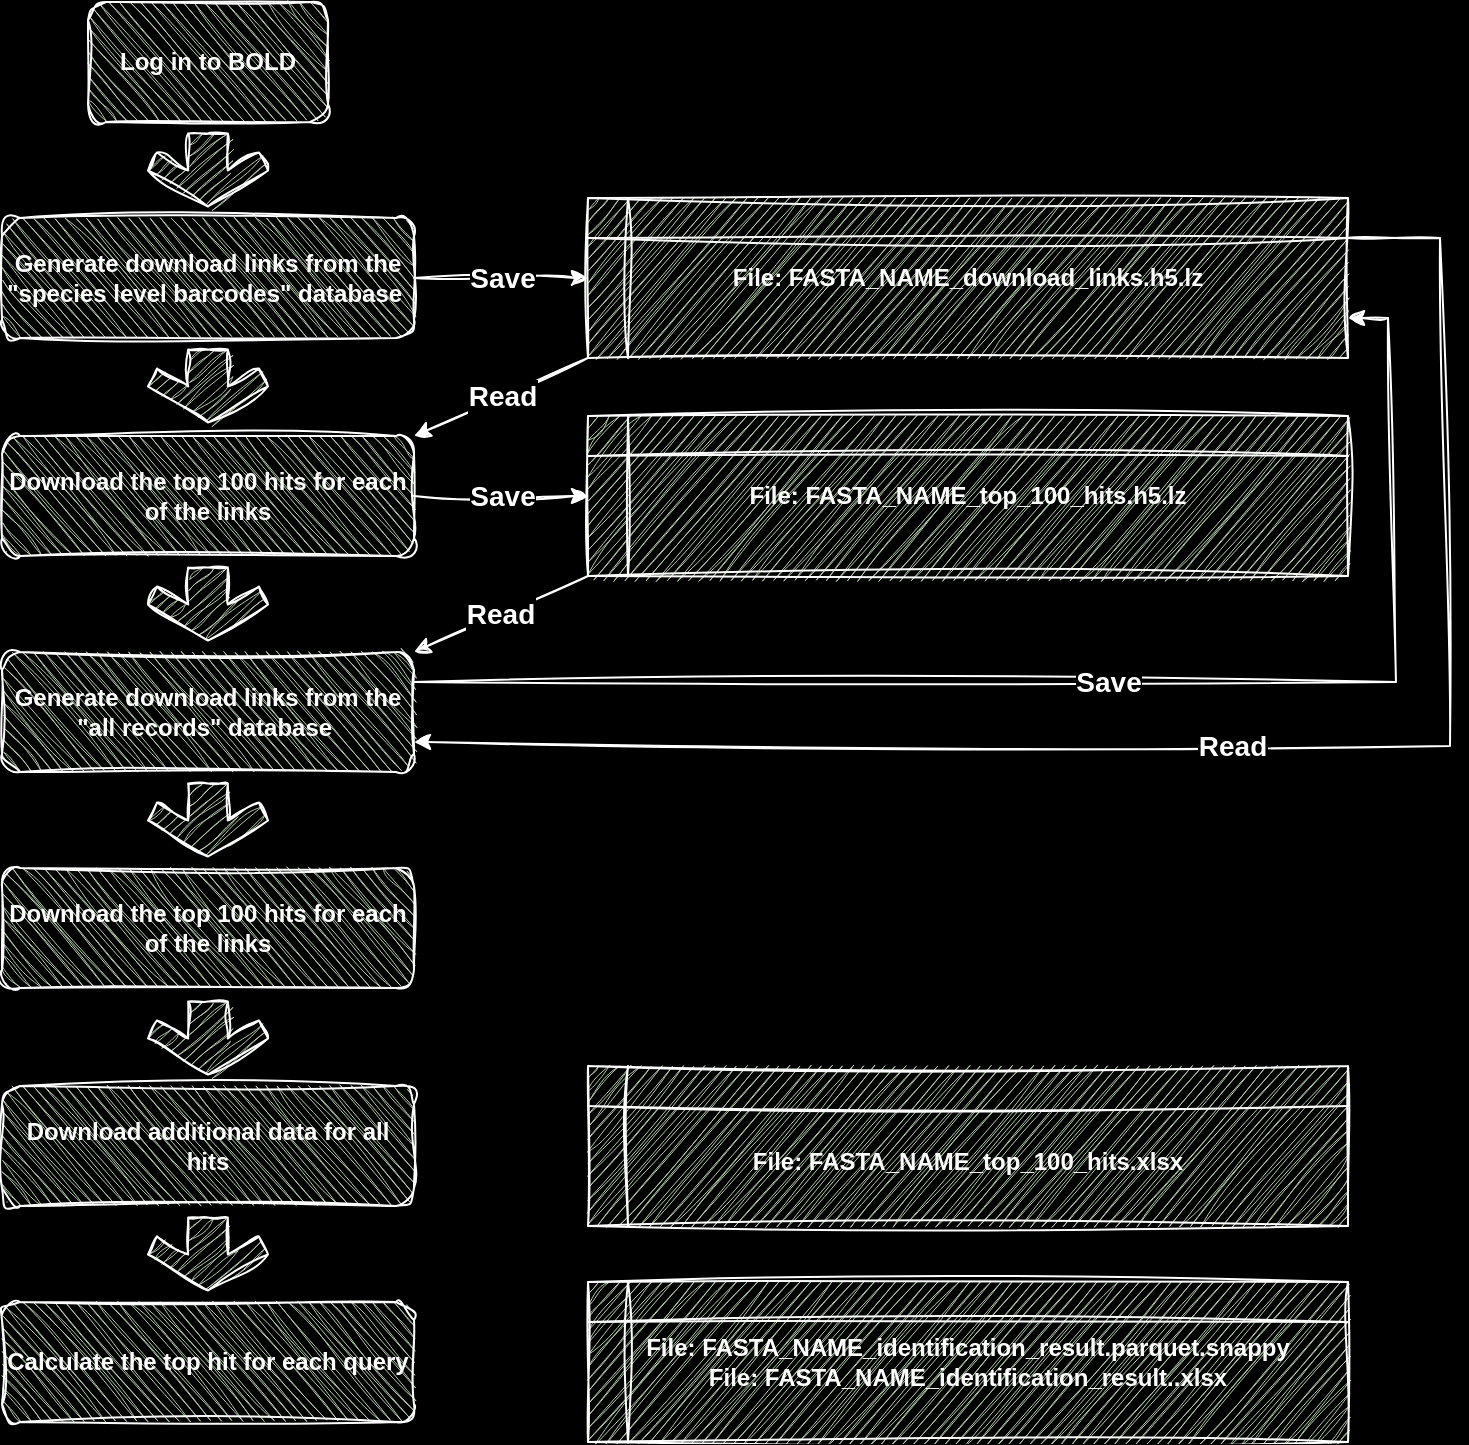 <mxfile version="24.4.9" type="github">
  <diagram name="Seite-1" id="E304glDuHv-My9nMEjOT">
    <mxGraphModel dx="1027" dy="913" grid="0" gridSize="10" guides="1" tooltips="1" connect="1" arrows="1" fold="1" page="1" pageScale="1" pageWidth="827" pageHeight="1169" background="#000000" math="0" shadow="0">
      <root>
        <mxCell id="0" />
        <mxCell id="1" parent="0" />
        <mxCell id="v3sZ_OI-lQdHN_WBkO5k-1" value="&lt;b&gt;&lt;font color=&quot;#ffffff&quot; face=&quot;Helvetica&quot;&gt;Log in to BOLD&lt;/font&gt;&lt;/b&gt;" style="rounded=1;whiteSpace=wrap;html=1;flipV=1;labelBackgroundColor=none;fillColor=#B2C9AB;strokeColor=#ffffff;fontColor=#000000;glass=0;shadow=0;sketch=1;curveFitting=1;jiggle=2;" parent="1" vertex="1">
          <mxGeometry x="80" y="40" width="120" height="60" as="geometry" />
        </mxCell>
        <mxCell id="v3sZ_OI-lQdHN_WBkO5k-2" value="&lt;b&gt;&lt;font color=&quot;#ffffff&quot;&gt;Generate download links from the &quot;species level barcodes&quot; database&amp;nbsp;&lt;/font&gt;&lt;/b&gt;" style="rounded=1;whiteSpace=wrap;html=1;flipV=1;labelBackgroundColor=none;fillColor=#B2C9AB;strokeColor=#ffffff;fontColor=#000000;sketch=1;curveFitting=1;jiggle=2;" parent="1" vertex="1">
          <mxGeometry x="37" y="148" width="206" height="60" as="geometry" />
        </mxCell>
        <mxCell id="v3sZ_OI-lQdHN_WBkO5k-3" value="&lt;b&gt;&lt;font color=&quot;#ffffff&quot;&gt;Download the top 100 hits for each of the links&lt;/font&gt;&lt;/b&gt;" style="rounded=1;whiteSpace=wrap;html=1;flipV=1;labelBackgroundColor=none;fillColor=#B2C9AB;strokeColor=#ffffff;fontColor=#000000;sketch=1;curveFitting=1;jiggle=2;" parent="1" vertex="1">
          <mxGeometry x="37" y="257" width="206" height="60" as="geometry" />
        </mxCell>
        <mxCell id="v3sZ_OI-lQdHN_WBkO5k-12" value="&lt;b&gt;&lt;font color=&quot;#ffffff&quot;&gt;File: FASTA_NAME_download_links.h5.lz&lt;/font&gt;&lt;/b&gt;" style="shape=internalStorage;whiteSpace=wrap;html=1;backgroundOutline=1;labelBackgroundColor=none;fillColor=#B2C9AB;strokeColor=#FFFFFF;fontColor=#000000;sketch=1;curveFitting=1;jiggle=2;" parent="1" vertex="1">
          <mxGeometry x="330" y="138" width="380" height="80" as="geometry" />
        </mxCell>
        <mxCell id="v3sZ_OI-lQdHN_WBkO5k-24" value="&lt;b&gt;&lt;font color=&quot;#ffffff&quot;&gt;File: FASTA_NAME_top_100_hits.h5.lz&lt;/font&gt;&lt;/b&gt;" style="shape=internalStorage;whiteSpace=wrap;html=1;backgroundOutline=1;labelBackgroundColor=none;fillColor=#B2C9AB;strokeColor=#FFFFFF;fontColor=#000000;sketch=1;curveFitting=1;jiggle=2;" parent="1" vertex="1">
          <mxGeometry x="330" y="247" width="380" height="80" as="geometry" />
        </mxCell>
        <mxCell id="v3sZ_OI-lQdHN_WBkO5k-28" value="" style="html=1;shadow=0;dashed=0;align=center;verticalAlign=middle;shape=mxgraph.arrows2.sharpArrow2;dy1=0.67;dx1=18;dx2=18;dy3=0.15;dx3=27;notch=0;rotation=90;flipV=1;labelBackgroundColor=none;fillColor=#B2C9AB;strokeColor=#ffffff;fontColor=#46495D;sketch=1;curveFitting=1;jiggle=2;" parent="1" vertex="1">
          <mxGeometry x="121.75" y="94" width="36.5" height="60" as="geometry" />
        </mxCell>
        <mxCell id="v3sZ_OI-lQdHN_WBkO5k-29" value="" style="html=1;shadow=0;dashed=0;align=center;verticalAlign=middle;shape=mxgraph.arrows2.sharpArrow2;dy1=0.67;dx1=18;dx2=18;dy3=0.15;dx3=27;notch=0;rotation=90;flipV=1;labelBackgroundColor=none;fillColor=#B2C9AB;strokeColor=#ffffff;fontColor=#46495D;sketch=1;curveFitting=1;jiggle=2;" parent="1" vertex="1">
          <mxGeometry x="121.75" y="202" width="36.5" height="60" as="geometry" />
        </mxCell>
        <mxCell id="qcUZMT7_kW-sap-ayvWj-1" value="&lt;b&gt;&lt;font color=&quot;#ffffff&quot;&gt;Generate download links from the &quot;all records&quot; database&amp;nbsp;&lt;/font&gt;&lt;/b&gt;" style="rounded=1;whiteSpace=wrap;html=1;flipV=1;labelBackgroundColor=none;fillColor=#B2C9AB;strokeColor=#ffffff;fontColor=#000000;sketch=1;curveFitting=1;jiggle=2;" parent="1" vertex="1">
          <mxGeometry x="37" y="365" width="206" height="60" as="geometry" />
        </mxCell>
        <mxCell id="qcUZMT7_kW-sap-ayvWj-2" value="" style="html=1;shadow=0;dashed=0;align=center;verticalAlign=middle;shape=mxgraph.arrows2.sharpArrow2;dy1=0.67;dx1=18;dx2=18;dy3=0.15;dx3=27;notch=0;rotation=90;flipV=1;labelBackgroundColor=none;fillColor=#B2C9AB;strokeColor=#ffffff;fontColor=#46495D;sketch=1;curveFitting=1;jiggle=2;" parent="1" vertex="1">
          <mxGeometry x="121.75" y="311" width="36.5" height="60" as="geometry" />
        </mxCell>
        <mxCell id="qcUZMT7_kW-sap-ayvWj-12" value="&lt;b&gt;&lt;font color=&quot;#ffffff&quot;&gt;Download the top 100 hits for each of the links&lt;/font&gt;&lt;/b&gt;" style="rounded=1;whiteSpace=wrap;html=1;flipV=1;labelBackgroundColor=none;fillColor=#B2C9AB;strokeColor=#ffffff;fontColor=#000000;sketch=1;curveFitting=1;jiggle=2;" parent="1" vertex="1">
          <mxGeometry x="37" y="473" width="206" height="60" as="geometry" />
        </mxCell>
        <mxCell id="qcUZMT7_kW-sap-ayvWj-13" value="" style="html=1;shadow=0;dashed=0;align=center;verticalAlign=middle;shape=mxgraph.arrows2.sharpArrow2;dy1=0.67;dx1=18;dx2=18;dy3=0.15;dx3=27;notch=0;rotation=90;flipV=1;labelBackgroundColor=none;fillColor=#B2C9AB;strokeColor=#ffffff;fontColor=#46495D;sketch=1;curveFitting=1;jiggle=2;" parent="1" vertex="1">
          <mxGeometry x="121.75" y="419" width="36.5" height="60" as="geometry" />
        </mxCell>
        <mxCell id="qcUZMT7_kW-sap-ayvWj-19" value="" style="html=1;shadow=0;dashed=0;align=center;verticalAlign=middle;shape=mxgraph.arrows2.sharpArrow2;dy1=0.67;dx1=18;dx2=18;dy3=0.15;dx3=27;notch=0;rotation=90;flipV=1;labelBackgroundColor=none;fillColor=#B2C9AB;strokeColor=#ffffff;fontColor=#46495D;sketch=1;curveFitting=1;jiggle=2;" parent="1" vertex="1">
          <mxGeometry x="121.75" y="528" width="36.5" height="60" as="geometry" />
        </mxCell>
        <mxCell id="qcUZMT7_kW-sap-ayvWj-20" value="&lt;b&gt;&lt;font color=&quot;#ffffff&quot;&gt;Download additional data for all hits&lt;/font&gt;&lt;/b&gt;" style="rounded=1;whiteSpace=wrap;html=1;flipV=1;labelBackgroundColor=none;fillColor=#B2C9AB;strokeColor=#ffffff;fontColor=#000000;sketch=1;curveFitting=1;jiggle=2;" parent="1" vertex="1">
          <mxGeometry x="37" y="582" width="206" height="60" as="geometry" />
        </mxCell>
        <mxCell id="qcUZMT7_kW-sap-ayvWj-23" value="&lt;br&gt;&lt;div&gt;&lt;b&gt;&lt;font color=&quot;#ffffff&quot;&gt;File: FASTA_NAME_top_100_hits.xlsx&lt;/font&gt;&lt;/b&gt;&lt;br&gt;&lt;/div&gt;" style="shape=internalStorage;whiteSpace=wrap;html=1;backgroundOutline=1;labelBackgroundColor=none;fillColor=#B2C9AB;strokeColor=#ffffff;fontColor=#000000;sketch=1;curveFitting=1;jiggle=2;" parent="1" vertex="1">
          <mxGeometry x="330" y="572" width="380" height="80" as="geometry" />
        </mxCell>
        <mxCell id="qcUZMT7_kW-sap-ayvWj-26" value="&lt;b&gt;&lt;font color=&quot;#ffffff&quot;&gt;Calculate the top hit for each query&lt;/font&gt;&lt;/b&gt;" style="rounded=1;whiteSpace=wrap;html=1;flipV=1;labelBackgroundColor=none;fillColor=#B2C9AB;strokeColor=#ffffff;fontColor=#000000;sketch=1;curveFitting=1;jiggle=2;" parent="1" vertex="1">
          <mxGeometry x="37" y="690" width="206" height="60" as="geometry" />
        </mxCell>
        <mxCell id="qcUZMT7_kW-sap-ayvWj-27" value="" style="html=1;shadow=0;dashed=0;align=center;verticalAlign=middle;shape=mxgraph.arrows2.sharpArrow2;dy1=0.67;dx1=18;dx2=18;dy3=0.15;dx3=27;notch=0;rotation=90;flipV=1;labelBackgroundColor=none;fillColor=#B2C9AB;strokeColor=#ffffff;fontColor=#46495D;sketch=1;curveFitting=1;jiggle=2;" parent="1" vertex="1">
          <mxGeometry x="121.75" y="636" width="36.5" height="60" as="geometry" />
        </mxCell>
        <mxCell id="qcUZMT7_kW-sap-ayvWj-30" value="&lt;b&gt;&lt;font color=&quot;#ffffff&quot;&gt;File: FASTA_NAME_identification_result.parquet.snappy&lt;/font&gt;&lt;/b&gt;&lt;div&gt;&lt;b&gt;&lt;font color=&quot;#ffffff&quot;&gt;File: FASTA_NAME_identification_result..xlsx&lt;/font&gt;&lt;/b&gt;&lt;br&gt;&lt;/div&gt;" style="shape=internalStorage;whiteSpace=wrap;html=1;backgroundOutline=1;labelBackgroundColor=none;fillColor=#B2C9AB;strokeColor=#ffffff;fontColor=#000000;sketch=1;curveFitting=1;jiggle=2;" parent="1" vertex="1">
          <mxGeometry x="330" y="680" width="380" height="80" as="geometry" />
        </mxCell>
        <mxCell id="3W-dGtz34JTeuM_kxxyQ-4" value="Save" style="endArrow=classic;html=1;rounded=0;strokeColor=#ffffff;labelBackgroundColor=#000000;fontColor=#FFFFFF;fontSize=14;fontStyle=1;sketch=1;curveFitting=1;jiggle=2;exitX=1;exitY=0.5;exitDx=0;exitDy=0;entryX=0;entryY=0.5;entryDx=0;entryDy=0;" edge="1" parent="1" source="v3sZ_OI-lQdHN_WBkO5k-2" target="v3sZ_OI-lQdHN_WBkO5k-12">
          <mxGeometry relative="1" as="geometry">
            <mxPoint x="270" y="100" as="sourcePoint" />
            <mxPoint x="370" y="100" as="targetPoint" />
          </mxGeometry>
        </mxCell>
        <mxCell id="3W-dGtz34JTeuM_kxxyQ-7" value="Read" style="endArrow=classic;html=1;rounded=0;strokeColor=#ffffff;labelBackgroundColor=#000000;fontColor=#FFFFFF;fontSize=14;fontStyle=1;sketch=1;curveFitting=1;jiggle=2;entryX=1;entryY=0;entryDx=0;entryDy=0;exitX=0;exitY=1;exitDx=0;exitDy=0;" edge="1" parent="1" source="v3sZ_OI-lQdHN_WBkO5k-12" target="v3sZ_OI-lQdHN_WBkO5k-3">
          <mxGeometry relative="1" as="geometry">
            <mxPoint x="254" y="229" as="sourcePoint" />
            <mxPoint x="340" y="188" as="targetPoint" />
          </mxGeometry>
        </mxCell>
        <mxCell id="3W-dGtz34JTeuM_kxxyQ-8" value="Save" style="endArrow=classic;html=1;rounded=0;strokeColor=#ffffff;labelBackgroundColor=#000000;fontColor=#FFFFFF;fontSize=14;fontStyle=1;sketch=1;curveFitting=1;jiggle=2;exitX=1;exitY=0.5;exitDx=0;exitDy=0;entryX=0;entryY=0.5;entryDx=0;entryDy=0;" edge="1" parent="1" source="v3sZ_OI-lQdHN_WBkO5k-3" target="v3sZ_OI-lQdHN_WBkO5k-24">
          <mxGeometry relative="1" as="geometry">
            <mxPoint x="253" y="188" as="sourcePoint" />
            <mxPoint x="340" y="188" as="targetPoint" />
          </mxGeometry>
        </mxCell>
        <mxCell id="3W-dGtz34JTeuM_kxxyQ-9" value="Read" style="endArrow=classic;html=1;rounded=0;strokeColor=#ffffff;labelBackgroundColor=#000000;fontColor=#FFFFFF;fontSize=14;fontStyle=1;sketch=1;curveFitting=1;jiggle=2;entryX=1;entryY=0;entryDx=0;entryDy=0;exitX=0;exitY=1;exitDx=0;exitDy=0;" edge="1" parent="1" source="v3sZ_OI-lQdHN_WBkO5k-24" target="qcUZMT7_kW-sap-ayvWj-1">
          <mxGeometry relative="1" as="geometry">
            <mxPoint x="340" y="228" as="sourcePoint" />
            <mxPoint x="253" y="267" as="targetPoint" />
          </mxGeometry>
        </mxCell>
        <mxCell id="3W-dGtz34JTeuM_kxxyQ-10" value="Save" style="endArrow=classic;html=1;rounded=0;strokeColor=#ffffff;labelBackgroundColor=#000000;fontColor=#FFFFFF;fontSize=14;fontStyle=1;sketch=1;curveFitting=1;jiggle=2;exitX=1;exitY=0.25;exitDx=0;exitDy=0;entryX=1;entryY=0.75;entryDx=0;entryDy=0;" edge="1" parent="1" source="qcUZMT7_kW-sap-ayvWj-1" target="v3sZ_OI-lQdHN_WBkO5k-12">
          <mxGeometry relative="1" as="geometry">
            <mxPoint x="291" y="390" as="sourcePoint" />
            <mxPoint x="378" y="390" as="targetPoint" />
            <Array as="points">
              <mxPoint x="734" y="380" />
              <mxPoint x="730" y="198" />
            </Array>
          </mxGeometry>
        </mxCell>
        <mxCell id="3W-dGtz34JTeuM_kxxyQ-12" value="Read" style="endArrow=classic;html=1;rounded=0;strokeColor=#ffffff;labelBackgroundColor=#000000;fontColor=#FFFFFF;fontSize=14;fontStyle=1;sketch=1;curveFitting=1;jiggle=2;entryX=1;entryY=0.75;entryDx=0;entryDy=0;exitX=1;exitY=0.25;exitDx=0;exitDy=0;" edge="1" parent="1" source="v3sZ_OI-lQdHN_WBkO5k-12" target="qcUZMT7_kW-sap-ayvWj-1">
          <mxGeometry relative="1" as="geometry">
            <mxPoint x="606" y="464" as="sourcePoint" />
            <mxPoint x="519" y="502" as="targetPoint" />
            <Array as="points">
              <mxPoint x="756" y="158" />
              <mxPoint x="761" y="412" />
            </Array>
          </mxGeometry>
        </mxCell>
      </root>
    </mxGraphModel>
  </diagram>
</mxfile>
